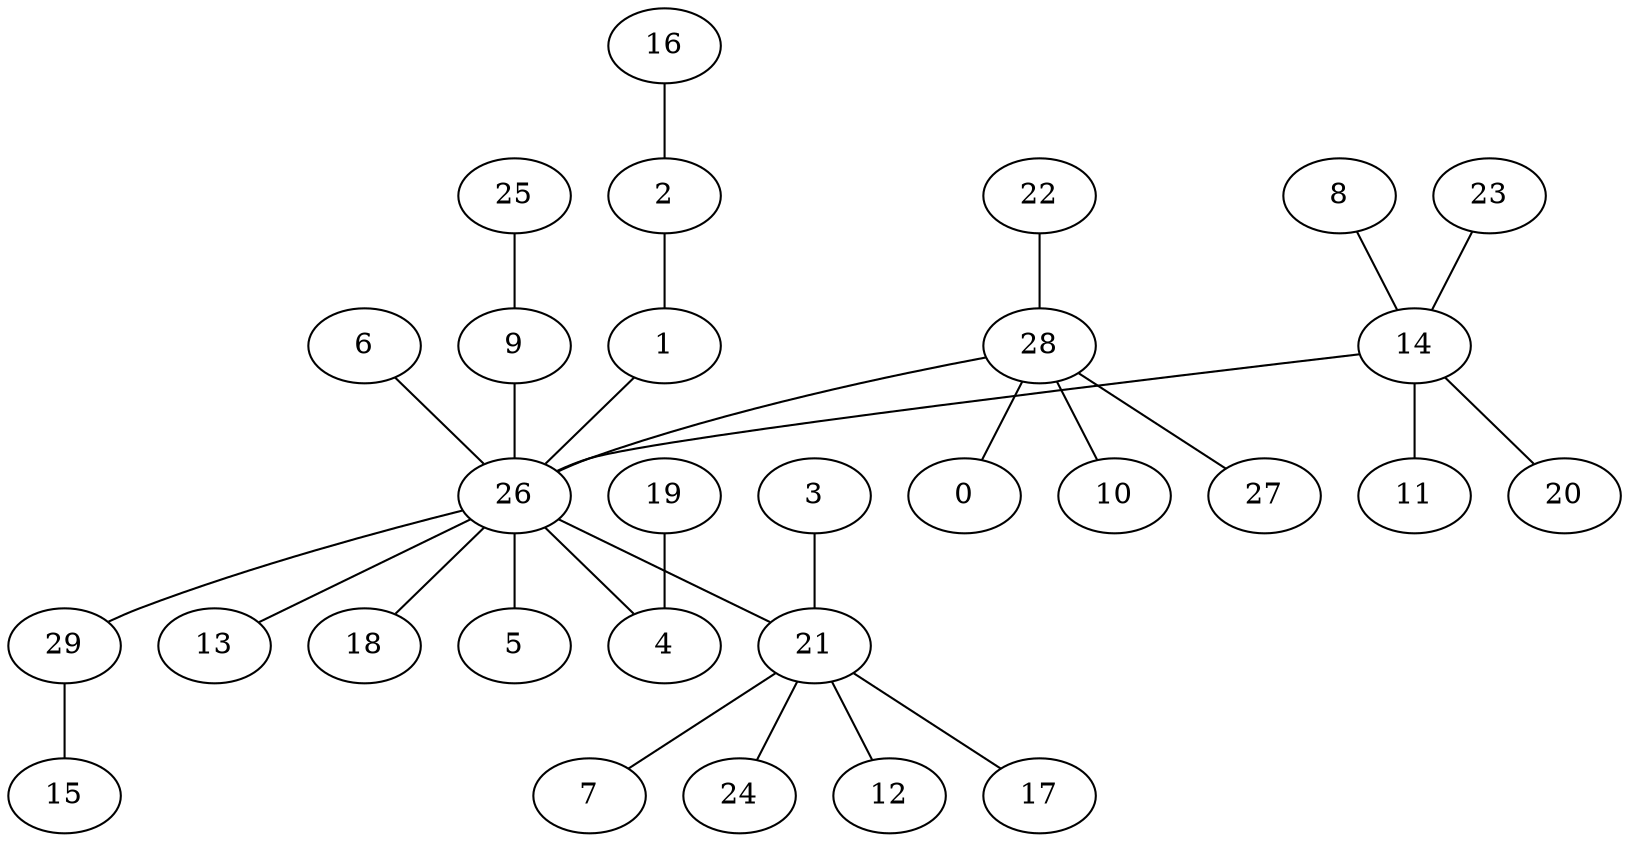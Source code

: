 graph Gnm_Erdo_Renyi_n30_m100_BFS {
26;
18;
6;
5;
29;
9;
1;
4;
13;
21;
28;
14;
11;
23;
8;
20;
22;
0;
10;
27;
3;
24;
12;
17;
7;
19;
2;
25;
15;
16;
26 -- 18;
6 -- 26;
26 -- 5;
26 -- 29;
9 -- 26;
1 -- 26;
26 -- 4;
26 -- 13;
26 -- 21;
28 -- 26;
14 -- 26;
14 -- 11;
23 -- 14;
8 -- 14;
14 -- 20;
22 -- 28;
28 -- 0;
28 -- 10;
28 -- 27;
3 -- 21;
21 -- 24;
21 -- 12;
21 -- 17;
21 -- 7;
19 -- 4;
2 -- 1;
25 -- 9;
29 -- 15;
16 -- 2;
}
